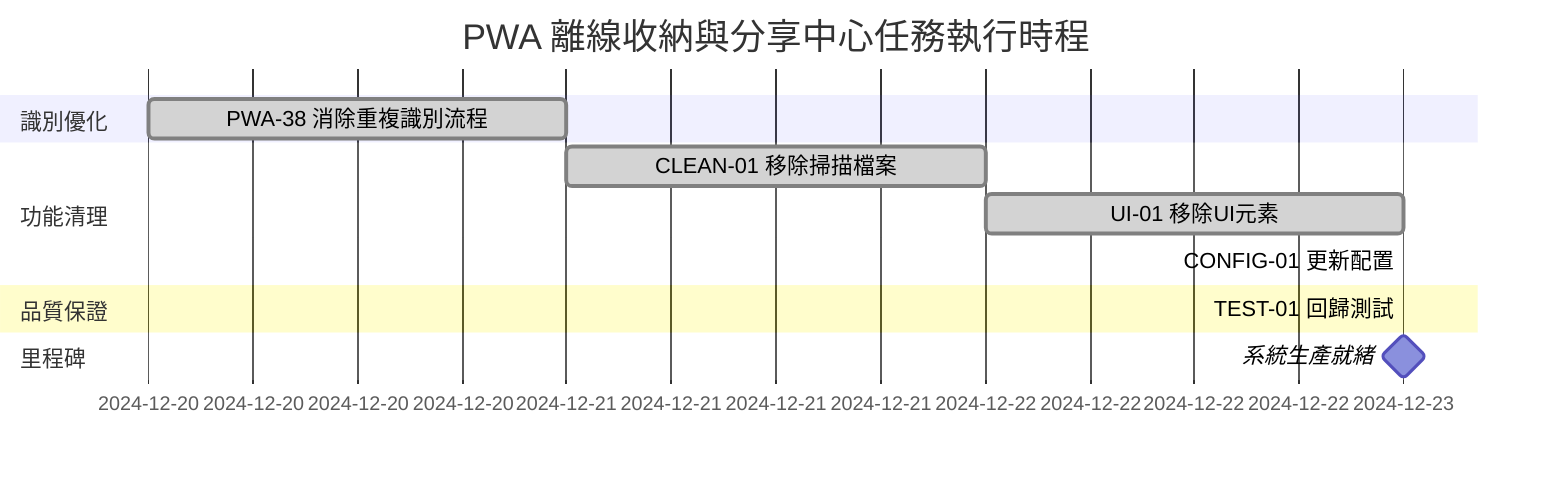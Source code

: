 gantt
    title PWA 離線收納與分享中心任務執行時程
    dateFormat  YYYY-MM-DD
    section 識別優化
    PWA-38 消除重複識別流程    :done, pwa38, 2024-12-20, 1d
    section 功能清理
    CLEAN-01 移除掃描檔案      :done, clean01, after pwa38, 0.5d
    UI-01 移除UI元素          :done, ui01, after clean01, 0.5d
    CONFIG-01 更新配置        :done, config01, after ui01, 0.2d
    section 品質保證
    TEST-01 回歸測試          :done, test01, after config01, 0.3d
    section 里程碑
    系統生產就緒              :milestone, ready, after test01, 0d